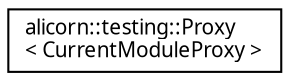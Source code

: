 digraph "Иерархия классов. Графический вид."
{
 // INTERACTIVE_SVG=YES
  edge [fontname="Verdana",fontsize="10",labelfontname="Verdana",labelfontsize="10"];
  node [fontname="Verdana",fontsize="10",shape=record];
  rankdir="LR";
  Node1 [label="alicorn::testing::Proxy\l\< CurrentModuleProxy \>",height=0.2,width=0.4,color="black", fillcolor="white", style="filled",URL="$a00122.html"];
}

